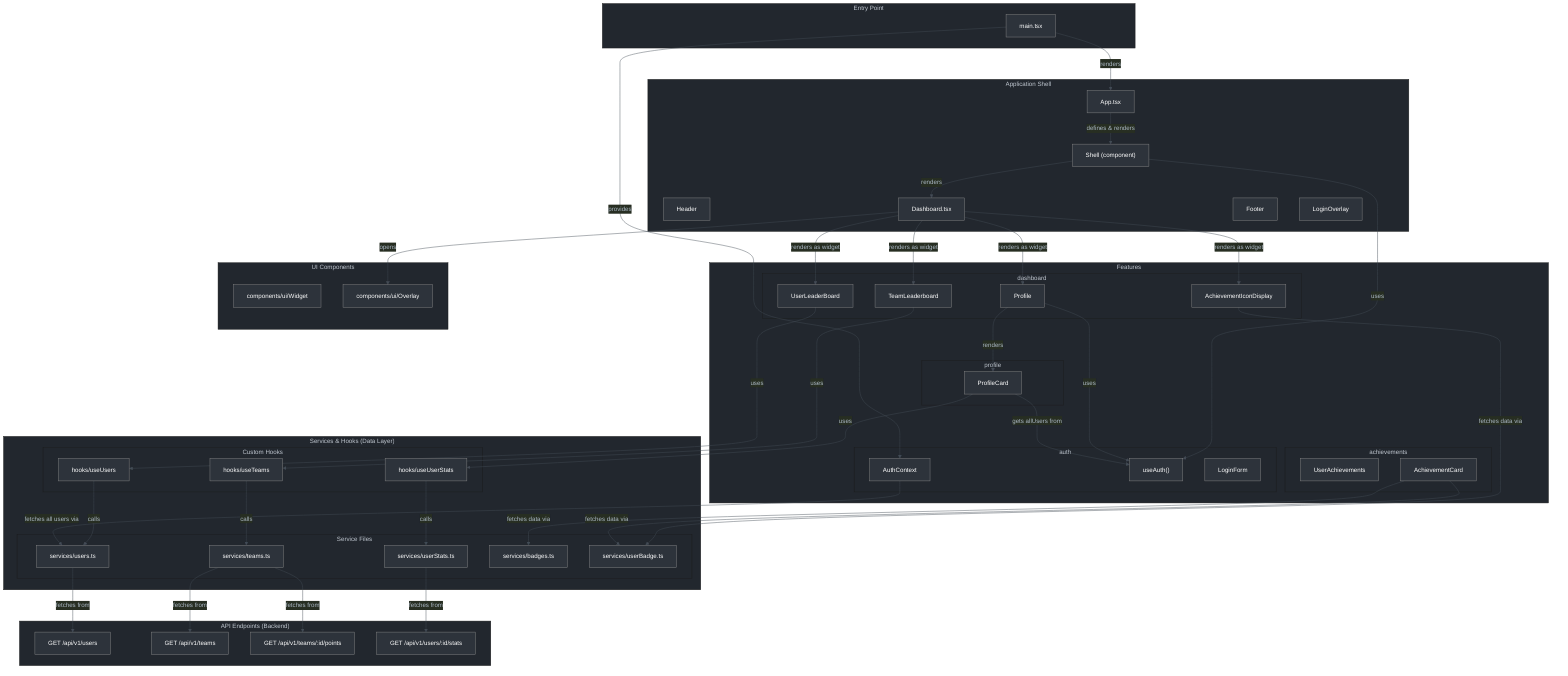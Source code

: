 %%{init: {'theme': 'base', 'themeVariables': { 'primaryColor': '#22272e', 'primaryTextColor': '#adbac7', 'lineColor': '#444c56', 'fontSize': '14px', 'mainBkg': '#2d333b', 'nodeBorder': '#444c56', 'clusterBkg': '#22272e'}}}%%
graph TD
    subgraph "Entry Point"
        main_tsx["main.tsx"]
    end

    subgraph "Application Shell"
        App_tsx["App.tsx"]
        Shell_component["Shell (component)"]
        Header_tsx["Header"]
        Dashboard_tsx["Dashboard.tsx"]
        Footer_tsx["Footer"]
        LoginOverlay_tsx["LoginOverlay"]
    end

    subgraph "Features"
        direction LR
        subgraph "auth"
            AuthContext_ts["AuthContext"]
            useAuth_hook["useAuth()"]
            LoginForm_tsx["LoginForm"]
        end
        subgraph "dashboard"
            Profile_tsx["Profile"]
            UserLeaderBoard_tsx["UserLeaderBoard"]
            TeamLeaderboard_tsx["TeamLeaderboard"]
            AchievementIconDisplay_tsx["AchievementIconDisplay"]
        end
        subgraph "profile"
            ProfileCard_tsx["ProfileCard"]
        end
        subgraph "achievements"
            UserAchievements_tsx["UserAchievements"]
            AchievementCard_tsx["AchievementCard"]
        end
    end

    subgraph "Services & Hooks (Data Layer)"
        direction LR
        subgraph "Service Files"
            users_ts["services/users.ts"]
            teams_ts["services/teams.ts"]
            userStats_ts["services/userStats.ts"]
            badges_ts["services/badges.ts"]
            userBadge_ts["services/userBadge.ts"]
        end
        subgraph "Custom Hooks"
            useUsers_hook["hooks/useUsers"]
            useTeams_hook["hooks/useTeams"]
            useUserStats_hook["hooks/useUserStats"]
        end
    end
    
    subgraph "API Endpoints (Backend)"
        direction LR
        api_users["GET /api/v1/users"]
        api_teams["GET /api/v1/teams"]
        api_team_points["GET /api/v1/teams/:id/points"]
        api_user_stats["GET /api/v1/users/:id/stats"]
    end

    subgraph "UI Components"
        direction LR
        Widget_tsx["components/ui/Widget"]
        Overlay_tsx["components/ui/Overlay"]
    end

    %% Relationships
    main_tsx -- "renders" --> App_tsx
    main_tsx -- "provides" --> AuthContext_ts
    App_tsx -- "defines & renders" --> Shell_component
    Shell_component -- "uses" --> useAuth_hook
    Shell_component -- "renders" --> Dashboard_tsx

    Dashboard_tsx -- "renders as widget" --> Profile_tsx
    Dashboard_tsx -- "renders as widget" --> UserLeaderBoard_tsx
    Dashboard_tsx -- "renders as widget" --> TeamLeaderboard_tsx
    Dashboard_tsx -- "renders as widget" --> AchievementIconDisplay_tsx
    Dashboard_tsx -- "opens" --> Overlay_tsx

    %% Data Flow for Leaderboards & Profile
    UserLeaderBoard_tsx -- "uses" --> useUsers_hook
    useUsers_hook -- "calls" --> users_ts
    users_ts -- "fetches from" --> api_users

    TeamLeaderboard_tsx -- "uses" --> useTeams_hook
    useTeams_hook -- "calls" --> teams_ts
    teams_ts -- "fetches from" --> api_teams
    teams_ts -- "fetches from" --> api_team_points

    Profile_tsx -- "uses" --> useAuth_hook
    Profile_tsx -- "renders" --> ProfileCard_tsx
    
    ProfileCard_tsx -- "uses" --> useUserStats_hook
    useUserStats_hook -- "calls" --> userStats_ts
    userStats_ts -- "fetches from" --> api_user_stats
    
    ProfileCard_tsx -- "gets allUsers from" --> useAuth_hook
    AuthContext_ts -- "fetches all users via" --> users_ts

    %% Other relationships
    AchievementIconDisplay_tsx -- "fetches data via" --> userBadge_ts
    AchievementCard_tsx -- "fetches data via" --> badges_ts
    AchievementCard_tsx -- "fetches data via" --> userBadge_ts

    classDef default fill:#2d333b,stroke:#888,color:#fff;